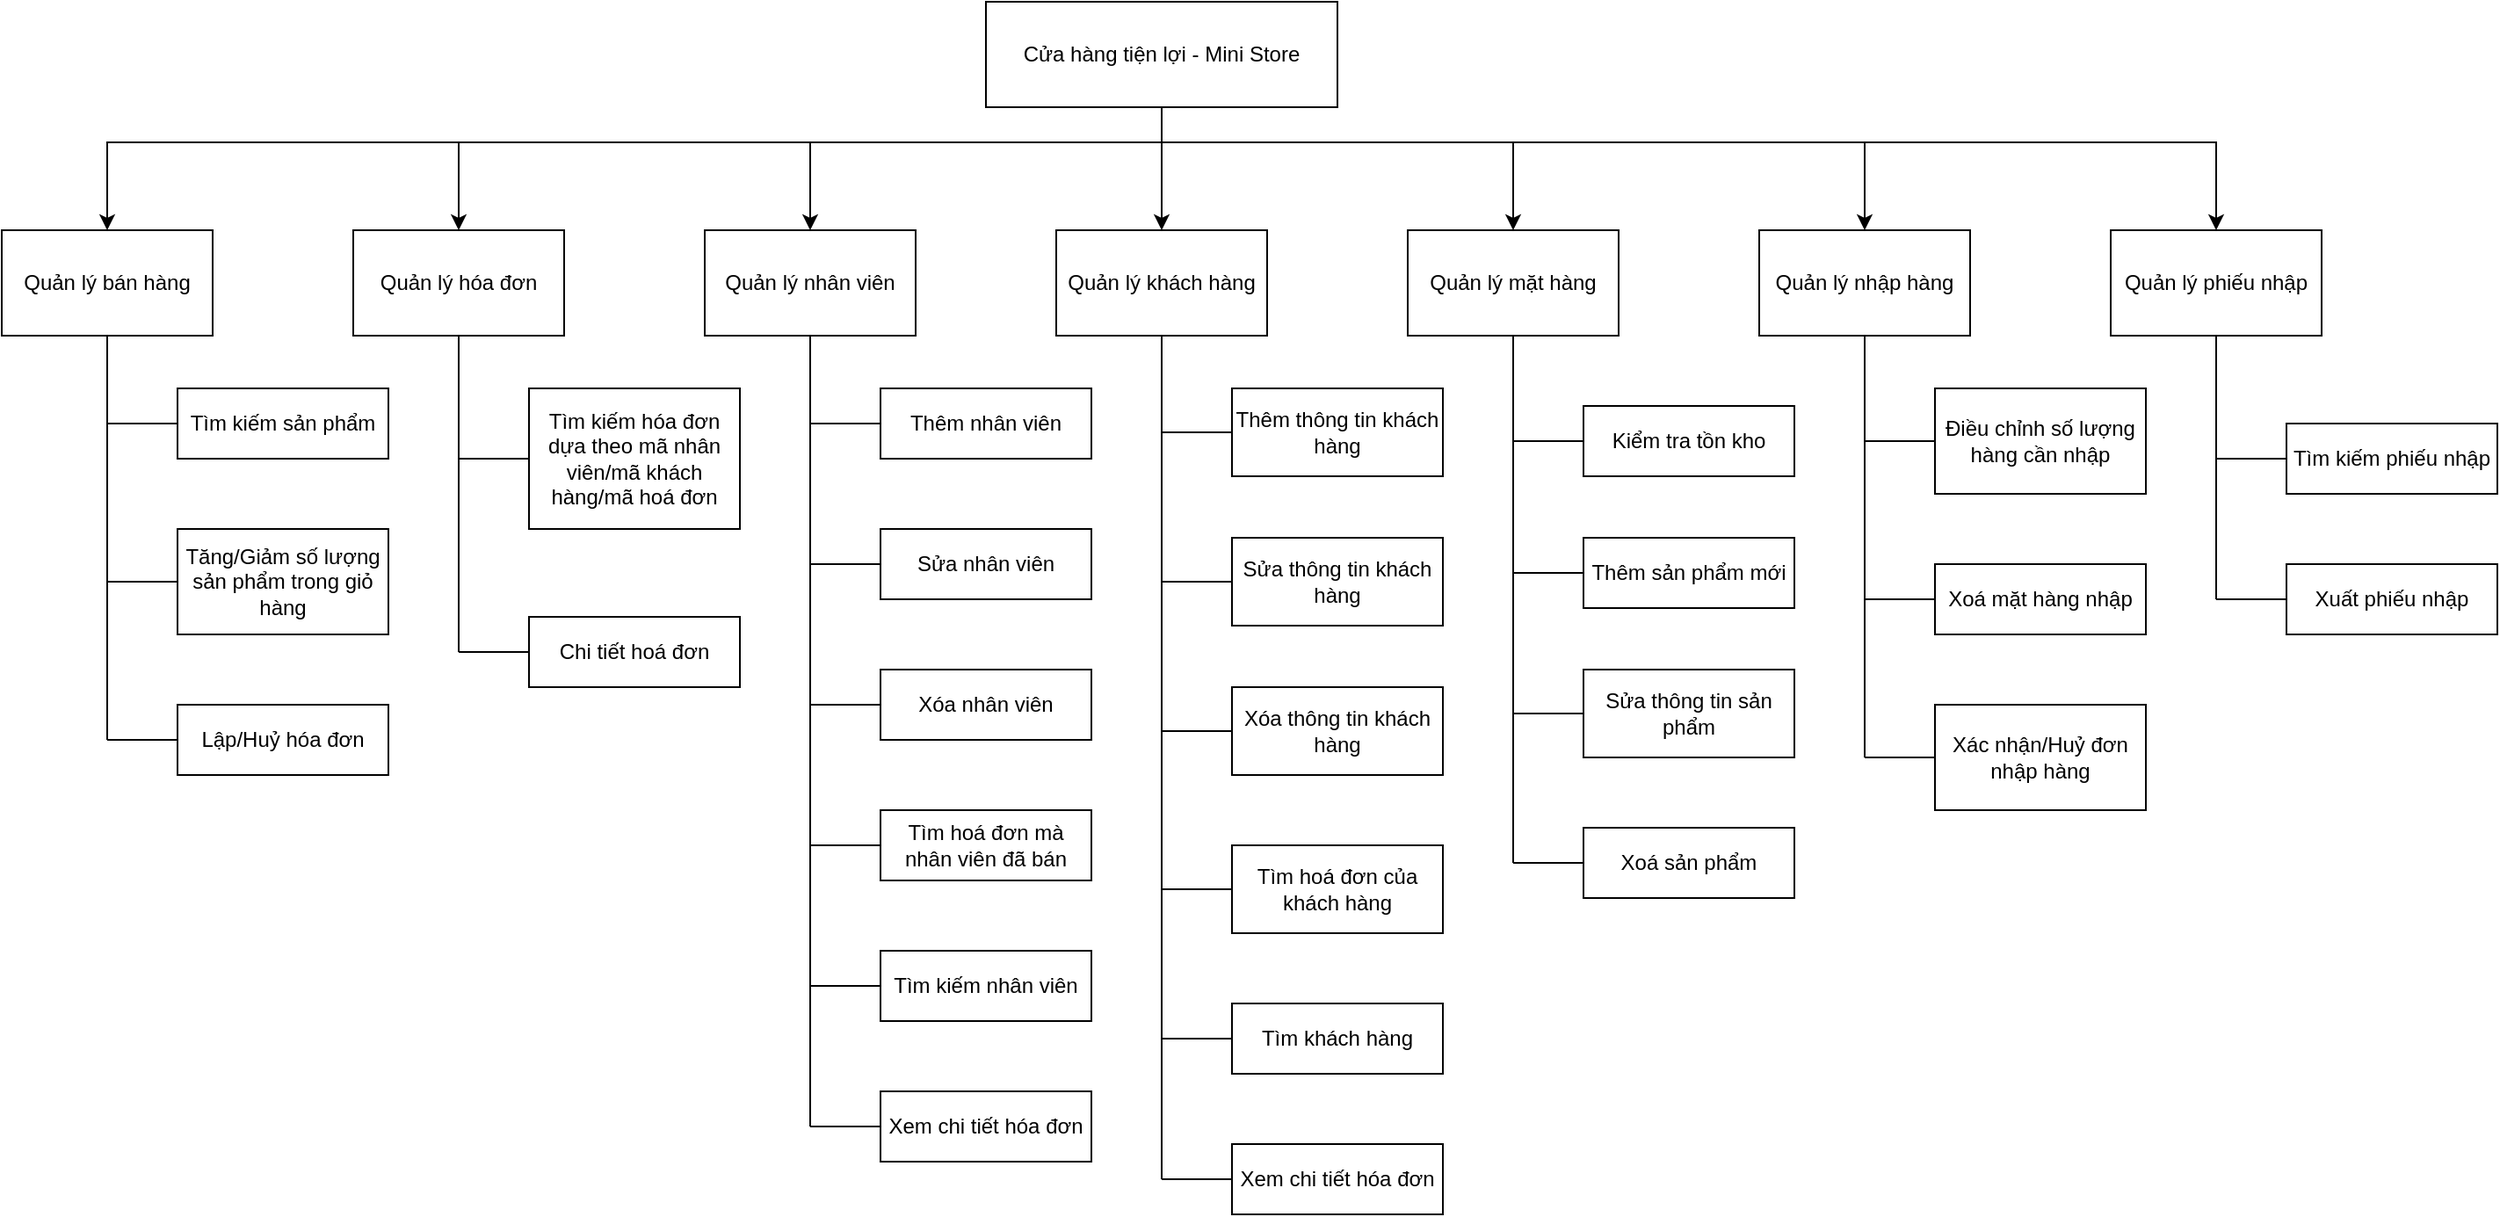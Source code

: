 <mxfile version="23.1.6" type="device">
  <diagram name="Trang-1" id="qs6rBLlf0poWx1rhJ2QM">
    <mxGraphModel dx="2815" dy="803" grid="1" gridSize="10" guides="1" tooltips="1" connect="1" arrows="1" fold="1" page="0" pageScale="1" pageWidth="827" pageHeight="1169" math="0" shadow="0">
      <root>
        <mxCell id="0" />
        <mxCell id="1" parent="0" />
        <mxCell id="9XURLxPAlvc49eeGpLmr-51" style="edgeStyle=orthogonalEdgeStyle;rounded=0;orthogonalLoop=1;jettySize=auto;html=1;" edge="1" parent="1" source="zaJx_u0mcwWEpF8p9S2t-1" target="9XURLxPAlvc49eeGpLmr-23">
          <mxGeometry relative="1" as="geometry" />
        </mxCell>
        <mxCell id="9XURLxPAlvc49eeGpLmr-52" style="edgeStyle=orthogonalEdgeStyle;rounded=0;orthogonalLoop=1;jettySize=auto;html=1;" edge="1" parent="1" source="zaJx_u0mcwWEpF8p9S2t-1" target="zaJx_u0mcwWEpF8p9S2t-14">
          <mxGeometry relative="1" as="geometry">
            <Array as="points">
              <mxPoint x="-300" y="170" />
              <mxPoint x="-100" y="170" />
            </Array>
          </mxGeometry>
        </mxCell>
        <mxCell id="9XURLxPAlvc49eeGpLmr-53" style="edgeStyle=orthogonalEdgeStyle;rounded=0;orthogonalLoop=1;jettySize=auto;html=1;" edge="1" parent="1" source="zaJx_u0mcwWEpF8p9S2t-1" target="zaJx_u0mcwWEpF8p9S2t-16">
          <mxGeometry relative="1" as="geometry">
            <Array as="points">
              <mxPoint x="-300" y="170" />
              <mxPoint x="100" y="170" />
            </Array>
          </mxGeometry>
        </mxCell>
        <mxCell id="9XURLxPAlvc49eeGpLmr-54" style="edgeStyle=orthogonalEdgeStyle;rounded=0;orthogonalLoop=1;jettySize=auto;html=1;" edge="1" parent="1" source="zaJx_u0mcwWEpF8p9S2t-1" target="zaJx_u0mcwWEpF8p9S2t-18">
          <mxGeometry relative="1" as="geometry">
            <Array as="points">
              <mxPoint x="-300" y="170" />
              <mxPoint x="300" y="170" />
            </Array>
          </mxGeometry>
        </mxCell>
        <mxCell id="9XURLxPAlvc49eeGpLmr-55" style="edgeStyle=orthogonalEdgeStyle;rounded=0;orthogonalLoop=1;jettySize=auto;html=1;" edge="1" parent="1" source="zaJx_u0mcwWEpF8p9S2t-1" target="zaJx_u0mcwWEpF8p9S2t-9">
          <mxGeometry relative="1" as="geometry">
            <Array as="points">
              <mxPoint x="-300" y="170" />
              <mxPoint x="-500" y="170" />
            </Array>
          </mxGeometry>
        </mxCell>
        <mxCell id="9XURLxPAlvc49eeGpLmr-56" style="edgeStyle=orthogonalEdgeStyle;rounded=0;orthogonalLoop=1;jettySize=auto;html=1;" edge="1" parent="1" source="zaJx_u0mcwWEpF8p9S2t-1" target="zaJx_u0mcwWEpF8p9S2t-7">
          <mxGeometry relative="1" as="geometry">
            <Array as="points">
              <mxPoint x="-300" y="170" />
              <mxPoint x="-700" y="170" />
            </Array>
          </mxGeometry>
        </mxCell>
        <mxCell id="9XURLxPAlvc49eeGpLmr-57" style="edgeStyle=orthogonalEdgeStyle;rounded=0;orthogonalLoop=1;jettySize=auto;html=1;" edge="1" parent="1" source="zaJx_u0mcwWEpF8p9S2t-1" target="zaJx_u0mcwWEpF8p9S2t-2">
          <mxGeometry relative="1" as="geometry">
            <Array as="points">
              <mxPoint x="-300" y="170" />
              <mxPoint x="-900" y="170" />
            </Array>
          </mxGeometry>
        </mxCell>
        <mxCell id="zaJx_u0mcwWEpF8p9S2t-1" value="Cửa hàng tiện lợi - Mini Store" style="rounded=0;whiteSpace=wrap;html=1;" parent="1" vertex="1">
          <mxGeometry x="-400" y="90" width="200" height="60" as="geometry" />
        </mxCell>
        <mxCell id="zaJx_u0mcwWEpF8p9S2t-2" value="Quản lý bán hàng" style="rounded=0;whiteSpace=wrap;html=1;" parent="1" vertex="1">
          <mxGeometry x="-960" y="220" width="120" height="60" as="geometry" />
        </mxCell>
        <mxCell id="zaJx_u0mcwWEpF8p9S2t-7" value="Quản lý hóa đơn" style="whiteSpace=wrap;html=1;rounded=0;" parent="1" vertex="1">
          <mxGeometry x="-760" y="220" width="120" height="60" as="geometry" />
        </mxCell>
        <mxCell id="zaJx_u0mcwWEpF8p9S2t-9" value="Quản lý nhân viên" style="whiteSpace=wrap;html=1;rounded=0;" parent="1" vertex="1">
          <mxGeometry x="-560" y="220" width="120" height="60" as="geometry" />
        </mxCell>
        <mxCell id="zaJx_u0mcwWEpF8p9S2t-14" value="Quản lý mặt hàng" style="whiteSpace=wrap;html=1;rounded=0;" parent="1" vertex="1">
          <mxGeometry x="-160" y="220" width="120" height="60" as="geometry" />
        </mxCell>
        <mxCell id="zaJx_u0mcwWEpF8p9S2t-16" value="Quản lý nhập hàng" style="whiteSpace=wrap;html=1;rounded=0;" parent="1" vertex="1">
          <mxGeometry x="40" y="220" width="120" height="60" as="geometry" />
        </mxCell>
        <mxCell id="zaJx_u0mcwWEpF8p9S2t-18" value="Quản lý phiếu nhập" style="whiteSpace=wrap;html=1;rounded=0;" parent="1" vertex="1">
          <mxGeometry x="240" y="220" width="120" height="60" as="geometry" />
        </mxCell>
        <mxCell id="zaJx_u0mcwWEpF8p9S2t-20" value="Tìm kiếm sản phẩm" style="whiteSpace=wrap;html=1;rounded=0;" parent="1" vertex="1">
          <mxGeometry x="-860" y="310" width="120" height="40" as="geometry" />
        </mxCell>
        <mxCell id="zaJx_u0mcwWEpF8p9S2t-22" value="Lập/Huỷ hóa đơn" style="whiteSpace=wrap;html=1;rounded=0;" parent="1" vertex="1">
          <mxGeometry x="-860" y="490" width="120" height="40" as="geometry" />
        </mxCell>
        <mxCell id="zaJx_u0mcwWEpF8p9S2t-26" value="Tăng/Giảm số lượng sản phẩm trong giỏ hàng" style="whiteSpace=wrap;html=1;rounded=0;" parent="1" vertex="1">
          <mxGeometry x="-860" y="390" width="120" height="60" as="geometry" />
        </mxCell>
        <mxCell id="zaJx_u0mcwWEpF8p9S2t-37" value="Chi tiết hoá đơn" style="whiteSpace=wrap;html=1;rounded=0;" parent="1" vertex="1">
          <mxGeometry x="-660" y="440" width="120" height="40" as="geometry" />
        </mxCell>
        <mxCell id="zaJx_u0mcwWEpF8p9S2t-38" value="Tìm kiếm hóa đơn dựa theo mã nhân viên/mã khách hàng/mã hoá đơn" style="whiteSpace=wrap;html=1;rounded=0;" parent="1" vertex="1">
          <mxGeometry x="-660" y="310" width="120" height="80" as="geometry" />
        </mxCell>
        <mxCell id="zaJx_u0mcwWEpF8p9S2t-43" value="Thêm nhân viên" style="whiteSpace=wrap;html=1;rounded=0;" parent="1" vertex="1">
          <mxGeometry x="-460" y="310" width="120" height="40" as="geometry" />
        </mxCell>
        <mxCell id="zaJx_u0mcwWEpF8p9S2t-44" value="Tìm hoá đơn mà nhân viên đã bán" style="whiteSpace=wrap;html=1;rounded=0;" parent="1" vertex="1">
          <mxGeometry x="-460" y="550" width="120" height="40" as="geometry" />
        </mxCell>
        <mxCell id="zaJx_u0mcwWEpF8p9S2t-45" value="Tìm kiếm nhân viên" style="whiteSpace=wrap;html=1;rounded=0;" parent="1" vertex="1">
          <mxGeometry x="-460" y="630" width="120" height="40" as="geometry" />
        </mxCell>
        <mxCell id="zaJx_u0mcwWEpF8p9S2t-46" value="Xem chi tiết hóa đơn" style="whiteSpace=wrap;html=1;rounded=0;" parent="1" vertex="1">
          <mxGeometry x="-460" y="710" width="120" height="40" as="geometry" />
        </mxCell>
        <mxCell id="zaJx_u0mcwWEpF8p9S2t-47" value="Xóa nhân viên" style="whiteSpace=wrap;html=1;rounded=0;" parent="1" vertex="1">
          <mxGeometry x="-460" y="470" width="120" height="40" as="geometry" />
        </mxCell>
        <mxCell id="zaJx_u0mcwWEpF8p9S2t-48" value="Sửa nhân viên" style="whiteSpace=wrap;html=1;rounded=0;" parent="1" vertex="1">
          <mxGeometry x="-460" y="390" width="120" height="40" as="geometry" />
        </mxCell>
        <mxCell id="zaJx_u0mcwWEpF8p9S2t-71" value="Kiểm tra tồn kho" style="whiteSpace=wrap;html=1;rounded=0;" parent="1" vertex="1">
          <mxGeometry x="-60" y="320" width="120" height="40" as="geometry" />
        </mxCell>
        <mxCell id="zaJx_u0mcwWEpF8p9S2t-76" value="Thêm sản phẩm mới" style="whiteSpace=wrap;html=1;rounded=0;" parent="1" vertex="1">
          <mxGeometry x="-60" y="395" width="120" height="40" as="geometry" />
        </mxCell>
        <mxCell id="zaJx_u0mcwWEpF8p9S2t-77" value="Xoá sản phẩm" style="whiteSpace=wrap;html=1;rounded=0;" parent="1" vertex="1">
          <mxGeometry x="-60" y="560" width="120" height="40" as="geometry" />
        </mxCell>
        <mxCell id="zaJx_u0mcwWEpF8p9S2t-78" value="Sửa thông tin sản phẩm" style="whiteSpace=wrap;html=1;rounded=0;" parent="1" vertex="1">
          <mxGeometry x="-60" y="470" width="120" height="50" as="geometry" />
        </mxCell>
        <mxCell id="zaJx_u0mcwWEpF8p9S2t-86" value="Xoá mặt hàng nhập" style="whiteSpace=wrap;html=1;rounded=0;" parent="1" vertex="1">
          <mxGeometry x="140" y="410" width="120" height="40" as="geometry" />
        </mxCell>
        <mxCell id="zaJx_u0mcwWEpF8p9S2t-87" value="Xác nhận/Huỷ đơn nhập hàng" style="whiteSpace=wrap;html=1;rounded=0;" parent="1" vertex="1">
          <mxGeometry x="140" y="490" width="120" height="60" as="geometry" />
        </mxCell>
        <mxCell id="zaJx_u0mcwWEpF8p9S2t-89" value="Điều chỉnh số lượng hàng cần nhập" style="whiteSpace=wrap;html=1;rounded=0;" parent="1" vertex="1">
          <mxGeometry x="140" y="310" width="120" height="60" as="geometry" />
        </mxCell>
        <mxCell id="zaJx_u0mcwWEpF8p9S2t-101" value="Tìm kiếm phiếu nhập" style="whiteSpace=wrap;html=1;rounded=0;" parent="1" vertex="1">
          <mxGeometry x="340" y="330" width="120" height="40" as="geometry" />
        </mxCell>
        <mxCell id="9XURLxPAlvc49eeGpLmr-2" value="" style="endArrow=none;html=1;rounded=0;" edge="1" parent="1" target="zaJx_u0mcwWEpF8p9S2t-2">
          <mxGeometry width="50" height="50" relative="1" as="geometry">
            <mxPoint x="-900" y="510" as="sourcePoint" />
            <mxPoint x="-780" y="590" as="targetPoint" />
          </mxGeometry>
        </mxCell>
        <mxCell id="9XURLxPAlvc49eeGpLmr-3" value="" style="endArrow=none;html=1;rounded=0;" edge="1" parent="1" target="zaJx_u0mcwWEpF8p9S2t-20">
          <mxGeometry width="50" height="50" relative="1" as="geometry">
            <mxPoint x="-900" y="330" as="sourcePoint" />
            <mxPoint x="-760" y="580" as="targetPoint" />
          </mxGeometry>
        </mxCell>
        <mxCell id="9XURLxPAlvc49eeGpLmr-8" value="" style="endArrow=none;html=1;rounded=0;" edge="1" parent="1" target="zaJx_u0mcwWEpF8p9S2t-26">
          <mxGeometry width="50" height="50" relative="1" as="geometry">
            <mxPoint x="-900" y="420" as="sourcePoint" />
            <mxPoint x="-850" y="340" as="targetPoint" />
          </mxGeometry>
        </mxCell>
        <mxCell id="9XURLxPAlvc49eeGpLmr-9" value="" style="endArrow=none;html=1;rounded=0;" edge="1" parent="1" target="zaJx_u0mcwWEpF8p9S2t-22">
          <mxGeometry width="50" height="50" relative="1" as="geometry">
            <mxPoint x="-900" y="510" as="sourcePoint" />
            <mxPoint x="-840" y="350" as="targetPoint" />
          </mxGeometry>
        </mxCell>
        <mxCell id="9XURLxPAlvc49eeGpLmr-10" value="" style="endArrow=none;html=1;rounded=0;" edge="1" parent="1" target="zaJx_u0mcwWEpF8p9S2t-7">
          <mxGeometry width="50" height="50" relative="1" as="geometry">
            <mxPoint x="-700" y="460" as="sourcePoint" />
            <mxPoint x="-700" y="190" as="targetPoint" />
          </mxGeometry>
        </mxCell>
        <mxCell id="9XURLxPAlvc49eeGpLmr-11" value="" style="endArrow=none;html=1;rounded=0;" edge="1" parent="1" target="zaJx_u0mcwWEpF8p9S2t-38">
          <mxGeometry width="50" height="50" relative="1" as="geometry">
            <mxPoint x="-700" y="350" as="sourcePoint" />
            <mxPoint x="-660" y="330" as="targetPoint" />
          </mxGeometry>
        </mxCell>
        <mxCell id="9XURLxPAlvc49eeGpLmr-12" value="" style="endArrow=none;html=1;rounded=0;" edge="1" parent="1" target="zaJx_u0mcwWEpF8p9S2t-37">
          <mxGeometry width="50" height="50" relative="1" as="geometry">
            <mxPoint x="-700" y="460" as="sourcePoint" />
            <mxPoint x="-660" y="420" as="targetPoint" />
          </mxGeometry>
        </mxCell>
        <mxCell id="9XURLxPAlvc49eeGpLmr-16" value="" style="endArrow=none;html=1;rounded=0;" edge="1" parent="1" target="zaJx_u0mcwWEpF8p9S2t-9">
          <mxGeometry width="50" height="50" relative="1" as="geometry">
            <mxPoint x="-500" y="730" as="sourcePoint" />
            <mxPoint x="-500" y="500" as="targetPoint" />
          </mxGeometry>
        </mxCell>
        <mxCell id="9XURLxPAlvc49eeGpLmr-17" value="" style="endArrow=none;html=1;rounded=0;" edge="1" parent="1" target="zaJx_u0mcwWEpF8p9S2t-43">
          <mxGeometry width="50" height="50" relative="1" as="geometry">
            <mxPoint x="-500" y="330" as="sourcePoint" />
            <mxPoint x="-460" y="330" as="targetPoint" />
          </mxGeometry>
        </mxCell>
        <mxCell id="9XURLxPAlvc49eeGpLmr-18" value="" style="endArrow=none;html=1;rounded=0;" edge="1" parent="1" target="zaJx_u0mcwWEpF8p9S2t-48">
          <mxGeometry width="50" height="50" relative="1" as="geometry">
            <mxPoint x="-500" y="410" as="sourcePoint" />
            <mxPoint x="-460" y="420" as="targetPoint" />
          </mxGeometry>
        </mxCell>
        <mxCell id="9XURLxPAlvc49eeGpLmr-19" value="" style="endArrow=none;html=1;rounded=0;" edge="1" parent="1" target="zaJx_u0mcwWEpF8p9S2t-47">
          <mxGeometry width="50" height="50" relative="1" as="geometry">
            <mxPoint x="-500" y="490" as="sourcePoint" />
            <mxPoint x="-460" y="510" as="targetPoint" />
          </mxGeometry>
        </mxCell>
        <mxCell id="9XURLxPAlvc49eeGpLmr-20" value="" style="endArrow=none;html=1;rounded=0;" edge="1" parent="1" target="zaJx_u0mcwWEpF8p9S2t-44">
          <mxGeometry width="50" height="50" relative="1" as="geometry">
            <mxPoint x="-500" y="570" as="sourcePoint" />
            <mxPoint x="-450" y="500" as="targetPoint" />
          </mxGeometry>
        </mxCell>
        <mxCell id="9XURLxPAlvc49eeGpLmr-21" value="" style="endArrow=none;html=1;rounded=0;" edge="1" parent="1" target="zaJx_u0mcwWEpF8p9S2t-45">
          <mxGeometry width="50" height="50" relative="1" as="geometry">
            <mxPoint x="-500" y="650" as="sourcePoint" />
            <mxPoint x="-440" y="510" as="targetPoint" />
          </mxGeometry>
        </mxCell>
        <mxCell id="9XURLxPAlvc49eeGpLmr-22" value="" style="endArrow=none;html=1;rounded=0;" edge="1" parent="1" target="zaJx_u0mcwWEpF8p9S2t-46">
          <mxGeometry width="50" height="50" relative="1" as="geometry">
            <mxPoint x="-500" y="730" as="sourcePoint" />
            <mxPoint x="-430" y="520" as="targetPoint" />
          </mxGeometry>
        </mxCell>
        <mxCell id="9XURLxPAlvc49eeGpLmr-23" value="Quản lý khách hàng" style="whiteSpace=wrap;html=1;rounded=0;" vertex="1" parent="1">
          <mxGeometry x="-360" y="220" width="120" height="60" as="geometry" />
        </mxCell>
        <mxCell id="9XURLxPAlvc49eeGpLmr-24" value="Thêm thông tin khách hàng" style="whiteSpace=wrap;html=1;rounded=0;" vertex="1" parent="1">
          <mxGeometry x="-260" y="310" width="120" height="50" as="geometry" />
        </mxCell>
        <mxCell id="9XURLxPAlvc49eeGpLmr-25" value="Tìm hoá đơn của khách hàng" style="whiteSpace=wrap;html=1;rounded=0;" vertex="1" parent="1">
          <mxGeometry x="-260" y="570" width="120" height="50" as="geometry" />
        </mxCell>
        <mxCell id="9XURLxPAlvc49eeGpLmr-26" value="Tìm khách hàng" style="whiteSpace=wrap;html=1;rounded=0;" vertex="1" parent="1">
          <mxGeometry x="-260" y="660" width="120" height="40" as="geometry" />
        </mxCell>
        <mxCell id="9XURLxPAlvc49eeGpLmr-27" value="Xem chi tiết hóa đơn" style="whiteSpace=wrap;html=1;rounded=0;" vertex="1" parent="1">
          <mxGeometry x="-260" y="740" width="120" height="40" as="geometry" />
        </mxCell>
        <mxCell id="9XURLxPAlvc49eeGpLmr-28" value="Xóa thông tin khách hàng" style="whiteSpace=wrap;html=1;rounded=0;" vertex="1" parent="1">
          <mxGeometry x="-260" y="480" width="120" height="50" as="geometry" />
        </mxCell>
        <mxCell id="9XURLxPAlvc49eeGpLmr-29" value="Sửa thông tin khách hàng" style="whiteSpace=wrap;html=1;rounded=0;" vertex="1" parent="1">
          <mxGeometry x="-260" y="395" width="120" height="50" as="geometry" />
        </mxCell>
        <mxCell id="9XURLxPAlvc49eeGpLmr-30" value="" style="endArrow=none;html=1;rounded=0;" edge="1" parent="1" target="9XURLxPAlvc49eeGpLmr-23">
          <mxGeometry width="50" height="50" relative="1" as="geometry">
            <mxPoint x="-300" y="760" as="sourcePoint" />
            <mxPoint x="-300" y="500" as="targetPoint" />
          </mxGeometry>
        </mxCell>
        <mxCell id="9XURLxPAlvc49eeGpLmr-31" value="" style="endArrow=none;html=1;rounded=0;" edge="1" parent="1" target="9XURLxPAlvc49eeGpLmr-24">
          <mxGeometry width="50" height="50" relative="1" as="geometry">
            <mxPoint x="-300" y="335" as="sourcePoint" />
            <mxPoint x="-260" y="330" as="targetPoint" />
          </mxGeometry>
        </mxCell>
        <mxCell id="9XURLxPAlvc49eeGpLmr-32" value="" style="endArrow=none;html=1;rounded=0;" edge="1" parent="1" target="9XURLxPAlvc49eeGpLmr-29">
          <mxGeometry width="50" height="50" relative="1" as="geometry">
            <mxPoint x="-300" y="420" as="sourcePoint" />
            <mxPoint x="-260" y="420" as="targetPoint" />
          </mxGeometry>
        </mxCell>
        <mxCell id="9XURLxPAlvc49eeGpLmr-33" value="" style="endArrow=none;html=1;rounded=0;" edge="1" parent="1" target="9XURLxPAlvc49eeGpLmr-28">
          <mxGeometry width="50" height="50" relative="1" as="geometry">
            <mxPoint x="-300" y="505" as="sourcePoint" />
            <mxPoint x="-260" y="510" as="targetPoint" />
          </mxGeometry>
        </mxCell>
        <mxCell id="9XURLxPAlvc49eeGpLmr-34" value="" style="endArrow=none;html=1;rounded=0;" edge="1" parent="1" target="9XURLxPAlvc49eeGpLmr-25">
          <mxGeometry width="50" height="50" relative="1" as="geometry">
            <mxPoint x="-300" y="595" as="sourcePoint" />
            <mxPoint x="-250" y="500" as="targetPoint" />
          </mxGeometry>
        </mxCell>
        <mxCell id="9XURLxPAlvc49eeGpLmr-35" value="" style="endArrow=none;html=1;rounded=0;" edge="1" parent="1" target="9XURLxPAlvc49eeGpLmr-26">
          <mxGeometry width="50" height="50" relative="1" as="geometry">
            <mxPoint x="-300" y="680" as="sourcePoint" />
            <mxPoint x="-240" y="510" as="targetPoint" />
          </mxGeometry>
        </mxCell>
        <mxCell id="9XURLxPAlvc49eeGpLmr-36" value="" style="endArrow=none;html=1;rounded=0;" edge="1" parent="1" target="9XURLxPAlvc49eeGpLmr-27">
          <mxGeometry width="50" height="50" relative="1" as="geometry">
            <mxPoint x="-300" y="760" as="sourcePoint" />
            <mxPoint x="-230" y="520" as="targetPoint" />
          </mxGeometry>
        </mxCell>
        <mxCell id="9XURLxPAlvc49eeGpLmr-38" value="" style="endArrow=none;html=1;rounded=0;" edge="1" parent="1" target="zaJx_u0mcwWEpF8p9S2t-14">
          <mxGeometry width="50" height="50" relative="1" as="geometry">
            <mxPoint x="-100" y="580" as="sourcePoint" />
            <mxPoint x="-100" y="278.67" as="targetPoint" />
          </mxGeometry>
        </mxCell>
        <mxCell id="9XURLxPAlvc49eeGpLmr-39" value="" style="endArrow=none;html=1;rounded=0;" edge="1" parent="1" target="zaJx_u0mcwWEpF8p9S2t-71">
          <mxGeometry width="50" height="50" relative="1" as="geometry">
            <mxPoint x="-100" y="340" as="sourcePoint" />
            <mxPoint x="-60" y="328.67" as="targetPoint" />
          </mxGeometry>
        </mxCell>
        <mxCell id="9XURLxPAlvc49eeGpLmr-40" value="" style="endArrow=none;html=1;rounded=0;" edge="1" parent="1" target="zaJx_u0mcwWEpF8p9S2t-76">
          <mxGeometry width="50" height="50" relative="1" as="geometry">
            <mxPoint x="-100" y="415" as="sourcePoint" />
            <mxPoint x="-60" y="418.67" as="targetPoint" />
          </mxGeometry>
        </mxCell>
        <mxCell id="9XURLxPAlvc49eeGpLmr-41" value="" style="endArrow=none;html=1;rounded=0;" edge="1" parent="1" target="zaJx_u0mcwWEpF8p9S2t-78">
          <mxGeometry width="50" height="50" relative="1" as="geometry">
            <mxPoint x="-100" y="495" as="sourcePoint" />
            <mxPoint x="-60" y="508.67" as="targetPoint" />
          </mxGeometry>
        </mxCell>
        <mxCell id="9XURLxPAlvc49eeGpLmr-42" value="" style="endArrow=none;html=1;rounded=0;" edge="1" parent="1" target="zaJx_u0mcwWEpF8p9S2t-77">
          <mxGeometry width="50" height="50" relative="1" as="geometry">
            <mxPoint x="-100" y="580" as="sourcePoint" />
            <mxPoint x="-50" y="500" as="targetPoint" />
          </mxGeometry>
        </mxCell>
        <mxCell id="9XURLxPAlvc49eeGpLmr-43" value="" style="endArrow=none;html=1;rounded=0;" edge="1" parent="1" target="zaJx_u0mcwWEpF8p9S2t-16">
          <mxGeometry width="50" height="50" relative="1" as="geometry">
            <mxPoint x="100" y="520" as="sourcePoint" />
            <mxPoint x="100" y="280" as="targetPoint" />
          </mxGeometry>
        </mxCell>
        <mxCell id="9XURLxPAlvc49eeGpLmr-44" value="" style="endArrow=none;html=1;rounded=0;" edge="1" parent="1" target="zaJx_u0mcwWEpF8p9S2t-89">
          <mxGeometry width="50" height="50" relative="1" as="geometry">
            <mxPoint x="100" y="340" as="sourcePoint" />
            <mxPoint x="140" y="340" as="targetPoint" />
          </mxGeometry>
        </mxCell>
        <mxCell id="9XURLxPAlvc49eeGpLmr-45" value="" style="endArrow=none;html=1;rounded=0;" edge="1" parent="1" target="zaJx_u0mcwWEpF8p9S2t-86">
          <mxGeometry width="50" height="50" relative="1" as="geometry">
            <mxPoint x="100" y="430" as="sourcePoint" />
            <mxPoint x="140" y="415" as="targetPoint" />
          </mxGeometry>
        </mxCell>
        <mxCell id="9XURLxPAlvc49eeGpLmr-46" value="" style="endArrow=none;html=1;rounded=0;" edge="1" parent="1" target="zaJx_u0mcwWEpF8p9S2t-101">
          <mxGeometry width="50" height="50" relative="1" as="geometry">
            <mxPoint x="300" y="350" as="sourcePoint" />
            <mxPoint x="140" y="495" as="targetPoint" />
          </mxGeometry>
        </mxCell>
        <mxCell id="9XURLxPAlvc49eeGpLmr-47" value="" style="endArrow=none;html=1;rounded=0;" edge="1" parent="1" target="zaJx_u0mcwWEpF8p9S2t-87">
          <mxGeometry width="50" height="50" relative="1" as="geometry">
            <mxPoint x="100" y="520" as="sourcePoint" />
            <mxPoint x="140" y="580" as="targetPoint" />
          </mxGeometry>
        </mxCell>
        <mxCell id="9XURLxPAlvc49eeGpLmr-48" value="" style="endArrow=none;html=1;rounded=0;" edge="1" parent="1" target="zaJx_u0mcwWEpF8p9S2t-18">
          <mxGeometry width="50" height="50" relative="1" as="geometry">
            <mxPoint x="300" y="430" as="sourcePoint" />
            <mxPoint x="299.63" y="280" as="targetPoint" />
          </mxGeometry>
        </mxCell>
        <mxCell id="9XURLxPAlvc49eeGpLmr-49" value="Xuất phiếu nhập" style="whiteSpace=wrap;html=1;rounded=0;" vertex="1" parent="1">
          <mxGeometry x="340" y="410" width="120" height="40" as="geometry" />
        </mxCell>
        <mxCell id="9XURLxPAlvc49eeGpLmr-50" value="" style="endArrow=none;html=1;rounded=0;" edge="1" parent="1" target="9XURLxPAlvc49eeGpLmr-49">
          <mxGeometry width="50" height="50" relative="1" as="geometry">
            <mxPoint x="300" y="430" as="sourcePoint" />
            <mxPoint x="150" y="425" as="targetPoint" />
          </mxGeometry>
        </mxCell>
      </root>
    </mxGraphModel>
  </diagram>
</mxfile>
